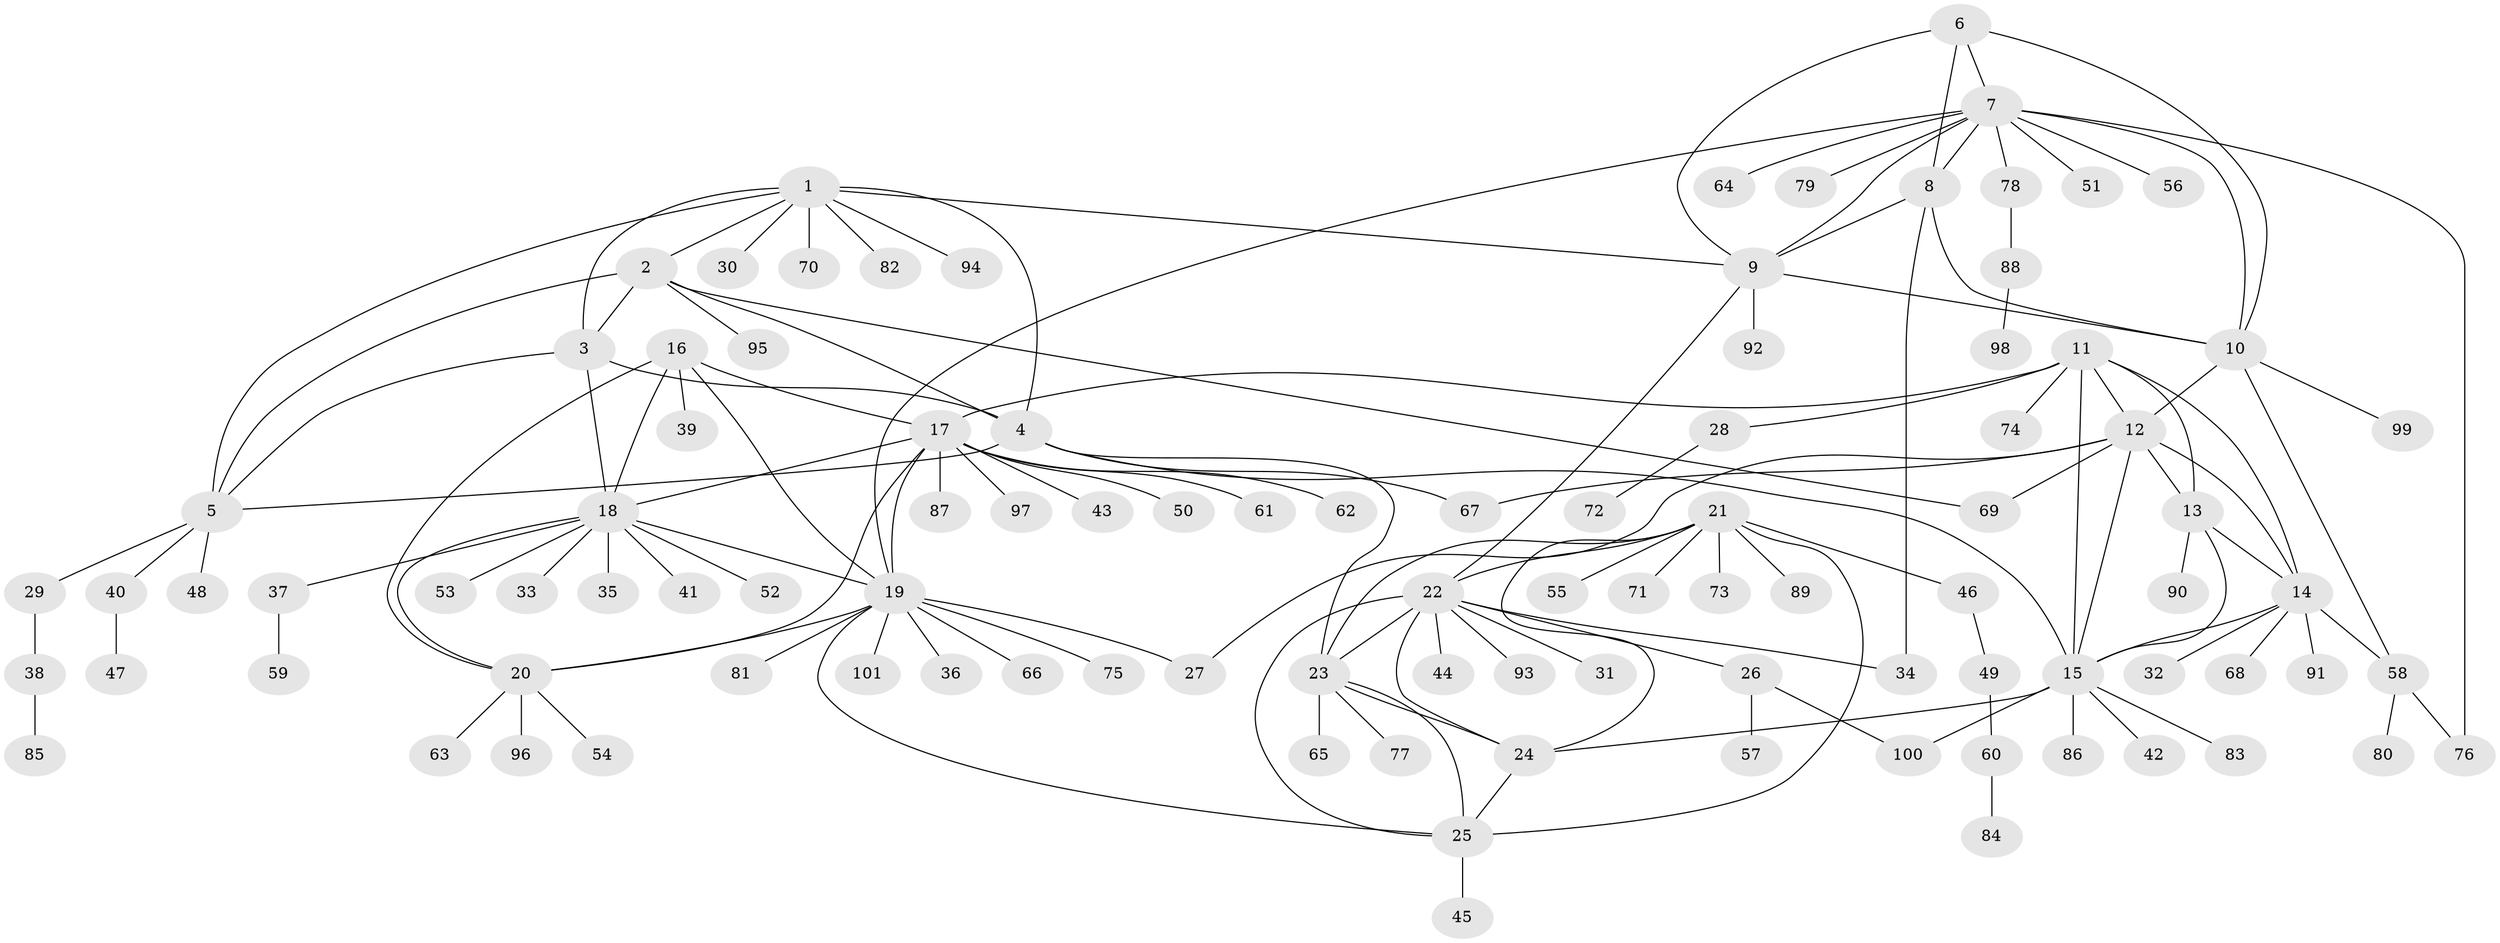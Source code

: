// Generated by graph-tools (version 1.1) at 2025/50/03/09/25 03:50:36]
// undirected, 101 vertices, 143 edges
graph export_dot {
graph [start="1"]
  node [color=gray90,style=filled];
  1;
  2;
  3;
  4;
  5;
  6;
  7;
  8;
  9;
  10;
  11;
  12;
  13;
  14;
  15;
  16;
  17;
  18;
  19;
  20;
  21;
  22;
  23;
  24;
  25;
  26;
  27;
  28;
  29;
  30;
  31;
  32;
  33;
  34;
  35;
  36;
  37;
  38;
  39;
  40;
  41;
  42;
  43;
  44;
  45;
  46;
  47;
  48;
  49;
  50;
  51;
  52;
  53;
  54;
  55;
  56;
  57;
  58;
  59;
  60;
  61;
  62;
  63;
  64;
  65;
  66;
  67;
  68;
  69;
  70;
  71;
  72;
  73;
  74;
  75;
  76;
  77;
  78;
  79;
  80;
  81;
  82;
  83;
  84;
  85;
  86;
  87;
  88;
  89;
  90;
  91;
  92;
  93;
  94;
  95;
  96;
  97;
  98;
  99;
  100;
  101;
  1 -- 2;
  1 -- 3;
  1 -- 4;
  1 -- 5;
  1 -- 9;
  1 -- 30;
  1 -- 70;
  1 -- 82;
  1 -- 94;
  2 -- 3;
  2 -- 4;
  2 -- 5;
  2 -- 69;
  2 -- 95;
  3 -- 4;
  3 -- 5;
  3 -- 18;
  4 -- 5;
  4 -- 15;
  4 -- 23;
  4 -- 67;
  5 -- 29;
  5 -- 40;
  5 -- 48;
  6 -- 7;
  6 -- 8;
  6 -- 9;
  6 -- 10;
  7 -- 8;
  7 -- 9;
  7 -- 10;
  7 -- 19;
  7 -- 51;
  7 -- 56;
  7 -- 64;
  7 -- 76;
  7 -- 78;
  7 -- 79;
  8 -- 9;
  8 -- 10;
  8 -- 34;
  9 -- 10;
  9 -- 22;
  9 -- 92;
  10 -- 12;
  10 -- 58;
  10 -- 99;
  11 -- 12;
  11 -- 13;
  11 -- 14;
  11 -- 15;
  11 -- 17;
  11 -- 28;
  11 -- 74;
  12 -- 13;
  12 -- 14;
  12 -- 15;
  12 -- 27;
  12 -- 67;
  12 -- 69;
  13 -- 14;
  13 -- 15;
  13 -- 90;
  14 -- 15;
  14 -- 32;
  14 -- 58;
  14 -- 68;
  14 -- 91;
  15 -- 24;
  15 -- 42;
  15 -- 83;
  15 -- 86;
  15 -- 100;
  16 -- 17;
  16 -- 18;
  16 -- 19;
  16 -- 20;
  16 -- 39;
  17 -- 18;
  17 -- 19;
  17 -- 20;
  17 -- 43;
  17 -- 50;
  17 -- 61;
  17 -- 62;
  17 -- 87;
  17 -- 97;
  18 -- 19;
  18 -- 20;
  18 -- 33;
  18 -- 35;
  18 -- 37;
  18 -- 41;
  18 -- 52;
  18 -- 53;
  19 -- 20;
  19 -- 25;
  19 -- 27;
  19 -- 36;
  19 -- 66;
  19 -- 75;
  19 -- 81;
  19 -- 101;
  20 -- 54;
  20 -- 63;
  20 -- 96;
  21 -- 22;
  21 -- 23;
  21 -- 24;
  21 -- 25;
  21 -- 46;
  21 -- 55;
  21 -- 71;
  21 -- 73;
  21 -- 89;
  22 -- 23;
  22 -- 24;
  22 -- 25;
  22 -- 26;
  22 -- 31;
  22 -- 34;
  22 -- 44;
  22 -- 93;
  23 -- 24;
  23 -- 25;
  23 -- 65;
  23 -- 77;
  24 -- 25;
  25 -- 45;
  26 -- 57;
  26 -- 100;
  28 -- 72;
  29 -- 38;
  37 -- 59;
  38 -- 85;
  40 -- 47;
  46 -- 49;
  49 -- 60;
  58 -- 76;
  58 -- 80;
  60 -- 84;
  78 -- 88;
  88 -- 98;
}
